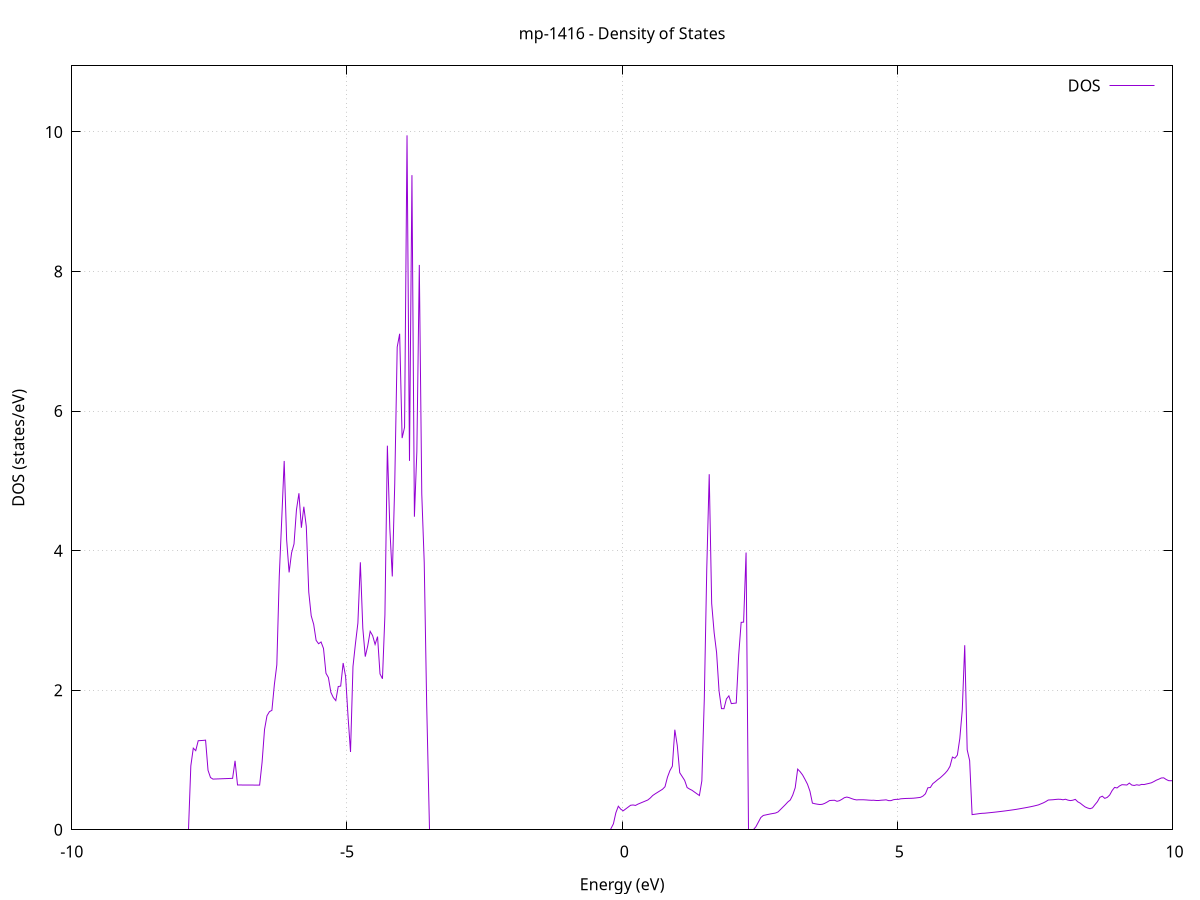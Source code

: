 set title 'mp-1416 - Density of States'
set xlabel 'Energy (eV)'
set ylabel 'DOS (states/eV)'
set grid
set xrange [-10:10]
set yrange [0:10.947]
set xzeroaxis lt -1
set terminal png size 800,600
set output 'mp-1416_dos_gnuplot.png'
plot '-' using 1:2 with lines title 'DOS'
-37.210700 0.000000
-37.166100 0.000000
-37.121400 0.000000
-37.076800 0.000000
-37.032100 0.000000
-36.987500 0.000000
-36.942900 0.000000
-36.898200 0.000000
-36.853600 0.000000
-36.808900 0.000000
-36.764300 0.000000
-36.719700 0.000000
-36.675000 0.000000
-36.630400 0.000000
-36.585700 0.000000
-36.541100 0.000000
-36.496500 0.000000
-36.451800 0.000000
-36.407200 0.000000
-36.362500 0.000000
-36.317900 0.000000
-36.273300 0.000000
-36.228600 0.000000
-36.184000 0.000000
-36.139300 0.000000
-36.094700 0.000000
-36.050100 0.000000
-36.005400 0.000000
-35.960800 0.000000
-35.916100 0.000000
-35.871500 0.000000
-35.826800 0.000000
-35.782200 0.000000
-35.737600 0.000000
-35.692900 0.000000
-35.648300 0.000000
-35.603600 0.000000
-35.559000 0.000000
-35.514400 0.000000
-35.469700 0.000000
-35.425100 0.000000
-35.380400 0.000000
-35.335800 0.000000
-35.291200 0.000000
-35.246500 0.000000
-35.201900 0.000000
-35.157200 0.000000
-35.112600 0.000000
-35.068000 0.000000
-35.023300 0.000000
-34.978700 0.000000
-34.934000 0.000000
-34.889400 0.000000
-34.844700 0.000000
-34.800100 0.000000
-34.755500 0.000000
-34.710800 0.000000
-34.666200 0.000000
-34.621500 0.000000
-34.576900 0.000000
-34.532300 0.000000
-34.487600 0.000000
-34.443000 0.000000
-34.398300 0.000000
-34.353700 0.000000
-34.309100 0.000000
-34.264400 0.000000
-34.219800 0.000000
-34.175100 0.000000
-34.130500 0.000000
-34.085900 0.000000
-34.041200 0.000000
-33.996600 0.000000
-33.951900 0.000000
-33.907300 0.000000
-33.862700 0.000000
-33.818000 0.000000
-33.773400 0.000000
-33.728700 0.000000
-33.684100 0.000000
-33.639400 0.000000
-33.594800 0.000000
-33.550200 0.000000
-33.505500 0.000000
-33.460900 0.000000
-33.416200 0.000000
-33.371600 0.000000
-33.327000 0.000000
-33.282300 0.000000
-33.237700 0.000000
-33.193000 0.000000
-33.148400 77.625800
-33.103800 0.000000
-33.059100 0.000000
-33.014500 0.000000
-32.969800 0.000000
-32.925200 0.000000
-32.880600 0.000000
-32.835900 0.000000
-32.791300 8.303900
-32.746600 7.475400
-32.702000 9.599900
-32.657400 25.487100
-32.612700 0.000000
-32.568100 0.000000
-32.523400 0.000000
-32.478800 0.000000
-32.434100 0.000000
-32.389500 0.000000
-32.344900 0.000000
-32.300200 0.000000
-32.255600 0.000000
-32.210900 0.000000
-32.166300 0.000000
-32.121700 0.000000
-32.077000 0.000000
-32.032400 0.000000
-31.987700 0.000000
-31.943100 0.000000
-31.898500 0.000000
-31.853800 0.000000
-31.809200 0.000000
-31.764500 0.000000
-31.719900 0.000000
-31.675300 0.000000
-31.630600 0.000000
-31.586000 0.000000
-31.541300 0.000000
-31.496700 0.000000
-31.452000 0.000000
-31.407400 0.000000
-31.362800 0.000000
-31.318100 0.000000
-31.273500 0.000000
-31.228800 0.000000
-31.184200 0.000000
-31.139600 0.000000
-31.094900 0.000000
-31.050300 0.000000
-31.005600 0.000000
-30.961000 0.000000
-30.916400 0.000000
-30.871700 0.000000
-30.827100 0.000000
-30.782400 0.000000
-30.737800 0.000000
-30.693200 0.000000
-30.648500 0.000000
-30.603900 0.000000
-30.559200 0.000000
-30.514600 0.000000
-30.470000 0.000000
-30.425300 0.000000
-30.380700 0.000000
-30.336000 0.000000
-30.291400 0.000000
-30.246700 0.000000
-30.202100 0.000000
-30.157500 0.000000
-30.112800 0.000000
-30.068200 0.000000
-30.023500 0.000000
-29.978900 0.000000
-29.934300 0.000000
-29.889600 0.000000
-29.845000 0.000000
-29.800300 0.000000
-29.755700 0.000000
-29.711100 0.000000
-29.666400 0.000000
-29.621800 0.000000
-29.577100 0.000000
-29.532500 0.000000
-29.487900 0.000000
-29.443200 0.000000
-29.398600 0.000000
-29.353900 0.000000
-29.309300 0.000000
-29.264600 0.000000
-29.220000 0.000000
-29.175400 0.000000
-29.130700 0.000000
-29.086100 0.000000
-29.041400 0.000000
-28.996800 0.000000
-28.952200 0.000000
-28.907500 0.000000
-28.862900 0.000000
-28.818200 0.000000
-28.773600 0.000000
-28.729000 0.000000
-28.684300 0.000000
-28.639700 0.000000
-28.595000 0.000000
-28.550400 0.000000
-28.505800 0.000000
-28.461100 0.000000
-28.416500 0.000000
-28.371800 0.000000
-28.327200 0.000000
-28.282600 0.000000
-28.237900 0.000000
-28.193300 0.000000
-28.148600 0.000000
-28.104000 0.000000
-28.059300 0.000000
-28.014700 0.000000
-27.970100 0.000000
-27.925400 0.000000
-27.880800 0.000000
-27.836100 0.000000
-27.791500 0.000000
-27.746900 0.000000
-27.702200 0.000000
-27.657600 0.000000
-27.612900 0.000000
-27.568300 0.000000
-27.523700 0.000000
-27.479000 0.000000
-27.434400 0.000000
-27.389700 0.000000
-27.345100 0.000000
-27.300500 0.000000
-27.255800 0.000000
-27.211200 0.000000
-27.166500 0.000000
-27.121900 0.000000
-27.077200 0.000000
-27.032600 0.000000
-26.988000 0.000000
-26.943300 0.000000
-26.898700 0.000000
-26.854000 0.000000
-26.809400 0.000000
-26.764800 0.000000
-26.720100 0.000000
-26.675500 0.000000
-26.630800 0.000000
-26.586200 0.000000
-26.541600 0.000000
-26.496900 0.000000
-26.452300 0.000000
-26.407600 0.000000
-26.363000 0.000000
-26.318400 0.000000
-26.273700 0.000000
-26.229100 0.000000
-26.184400 0.000000
-26.139800 0.000000
-26.095200 0.000000
-26.050500 0.000000
-26.005900 0.000000
-25.961200 0.000000
-25.916600 0.000000
-25.871900 0.000000
-25.827300 0.000000
-25.782700 0.000000
-25.738000 0.000000
-25.693400 0.000000
-25.648700 0.000000
-25.604100 0.000000
-25.559500 0.000000
-25.514800 0.000000
-25.470200 0.000000
-25.425500 0.000000
-25.380900 0.000000
-25.336300 0.000000
-25.291600 0.000000
-25.247000 0.000000
-25.202300 0.000000
-25.157700 0.000000
-25.113100 0.000000
-25.068400 0.000000
-25.023800 0.000000
-24.979100 0.000000
-24.934500 0.000000
-24.889800 0.000000
-24.845200 0.000000
-24.800600 0.000000
-24.755900 0.000000
-24.711300 0.000000
-24.666600 0.000000
-24.622000 0.000000
-24.577400 0.000000
-24.532700 0.000000
-24.488100 0.000000
-24.443400 0.000000
-24.398800 0.000000
-24.354200 0.000000
-24.309500 0.000000
-24.264900 0.000000
-24.220200 0.000000
-24.175600 0.000000
-24.131000 0.000000
-24.086300 0.027900
-24.041700 1.693200
-23.997000 6.009000
-23.952400 2.219000
-23.907800 2.803600
-23.863100 2.926800
-23.818500 2.504200
-23.773800 2.146700
-23.729200 2.183000
-23.684500 2.528600
-23.639900 2.272600
-23.595300 2.310200
-23.550600 2.347800
-23.506000 3.737000
-23.461300 3.833300
-23.416700 0.000000
-23.372100 0.000000
-23.327400 0.000000
-23.282800 0.000000
-23.238100 2.074500
-23.193500 6.835100
-23.148900 6.551500
-23.104200 1.810900
-23.059600 0.000000
-23.014900 0.000000
-22.970300 0.000000
-22.925700 0.000000
-22.881000 0.000000
-22.836400 0.000000
-22.791700 0.000000
-22.747100 0.000000
-22.702400 0.000000
-22.657800 0.000000
-22.613200 0.000000
-22.568500 0.000000
-22.523900 0.000000
-22.479200 0.000000
-22.434600 0.000000
-22.390000 1.200100
-22.345300 4.001700
-22.300700 18.728900
-22.256000 3.516900
-22.211400 0.243200
-22.166800 0.000000
-22.122100 0.000000
-22.077500 0.000000
-22.032800 0.000000
-21.988200 0.000000
-21.943600 0.000000
-21.898900 0.000000
-21.854300 0.000000
-21.809600 0.000000
-21.765000 0.000000
-21.720400 0.000000
-21.675700 0.000000
-21.631100 0.000000
-21.586400 0.000000
-21.541800 0.000000
-21.497100 0.000000
-21.452500 0.000000
-21.407900 0.000000
-21.363200 0.000000
-21.318600 0.000000
-21.273900 0.000000
-21.229300 0.000000
-21.184700 0.000000
-21.140000 0.000000
-21.095400 0.000000
-21.050700 0.000000
-21.006100 0.000000
-20.961500 0.000000
-20.916800 0.000000
-20.872200 0.000000
-20.827500 0.000000
-20.782900 0.000000
-20.738300 0.000000
-20.693600 0.000000
-20.649000 0.000000
-20.604300 0.000000
-20.559700 0.000000
-20.515000 0.000000
-20.470400 0.000000
-20.425800 0.000000
-20.381100 0.000000
-20.336500 0.000000
-20.291800 0.000000
-20.247200 0.000000
-20.202600 0.000000
-20.157900 0.000000
-20.113300 0.000000
-20.068600 0.000000
-20.024000 0.000000
-19.979400 0.000000
-19.934700 0.000000
-19.890100 0.000000
-19.845400 0.000000
-19.800800 0.000000
-19.756200 0.000000
-19.711500 0.000000
-19.666900 0.000000
-19.622200 0.000000
-19.577600 0.000000
-19.533000 0.000000
-19.488300 0.000000
-19.443700 0.000000
-19.399000 0.000000
-19.354400 0.000000
-19.309700 0.000000
-19.265100 0.000000
-19.220500 0.000000
-19.175800 0.000000
-19.131200 0.000000
-19.086500 0.000000
-19.041900 0.000000
-18.997300 0.000000
-18.952600 0.000000
-18.908000 0.000000
-18.863300 0.000000
-18.818700 0.000000
-18.774100 0.000000
-18.729400 0.000000
-18.684800 0.000000
-18.640100 0.000000
-18.595500 0.000000
-18.550900 0.000000
-18.506200 0.000000
-18.461600 0.000000
-18.416900 0.000000
-18.372300 0.000000
-18.327600 0.000000
-18.283000 0.000000
-18.238400 0.000000
-18.193700 0.000000
-18.149100 0.000000
-18.104400 0.000000
-18.059800 0.000000
-18.015200 0.000000
-17.970500 0.000000
-17.925900 0.000000
-17.881200 0.000000
-17.836600 0.000000
-17.792000 0.000000
-17.747300 0.000000
-17.702700 0.000000
-17.658000 0.000000
-17.613400 0.000000
-17.568800 0.000000
-17.524100 0.000000
-17.479500 0.000000
-17.434800 0.000000
-17.390200 0.000000
-17.345600 0.000000
-17.300900 0.000000
-17.256300 0.000000
-17.211600 0.000000
-17.167000 0.000000
-17.122300 0.000000
-17.077700 0.000000
-17.033100 0.000000
-16.988400 0.000000
-16.943800 0.000000
-16.899100 0.000000
-16.854500 0.000000
-16.809900 0.000000
-16.765200 0.000000
-16.720600 0.000000
-16.675900 0.000000
-16.631300 0.000000
-16.586700 0.000000
-16.542000 0.000000
-16.497400 0.000000
-16.452700 0.000000
-16.408100 0.000000
-16.363500 0.000000
-16.318800 0.000000
-16.274200 0.000000
-16.229500 0.000000
-16.184900 0.000000
-16.140200 0.000000
-16.095600 0.000000
-16.051000 0.000000
-16.006300 0.000000
-15.961700 0.000000
-15.917000 0.000000
-15.872400 0.000000
-15.827800 0.000000
-15.783100 0.000000
-15.738500 0.000000
-15.693800 0.000000
-15.649200 0.000000
-15.604600 0.000000
-15.559900 0.000000
-15.515300 0.000000
-15.470600 0.000000
-15.426000 0.000000
-15.381400 0.000000
-15.336700 0.000000
-15.292100 0.000000
-15.247400 0.000000
-15.202800 0.000000
-15.158200 0.000000
-15.113500 0.000000
-15.068900 0.000000
-15.024200 0.000000
-14.979600 0.000000
-14.934900 0.000000
-14.890300 0.000000
-14.845700 0.000000
-14.801000 0.000000
-14.756400 0.000000
-14.711700 0.000000
-14.667100 0.000000
-14.622500 0.000000
-14.577800 0.000000
-14.533200 0.000000
-14.488500 0.000000
-14.443900 0.000000
-14.399300 0.000000
-14.354600 0.000000
-14.310000 0.000000
-14.265300 0.000000
-14.220700 0.000000
-14.176100 0.000000
-14.131400 0.000000
-14.086800 0.000000
-14.042100 0.000000
-13.997500 0.000000
-13.952800 0.000000
-13.908200 0.000000
-13.863600 0.000000
-13.818900 0.000000
-13.774300 0.000000
-13.729600 0.000000
-13.685000 0.000000
-13.640400 0.000000
-13.595700 0.000000
-13.551100 0.000000
-13.506400 0.000000
-13.461800 0.000000
-13.417200 0.000000
-13.372500 0.000000
-13.327900 0.000000
-13.283200 0.000000
-13.238600 0.000000
-13.194000 0.000000
-13.149300 0.000000
-13.104700 0.000000
-13.060000 0.000000
-13.015400 0.000000
-12.970800 0.000000
-12.926100 0.000000
-12.881500 0.000000
-12.836800 0.000000
-12.792200 0.000000
-12.747500 0.000000
-12.702900 0.000000
-12.658300 0.000000
-12.613600 0.000000
-12.569000 0.000000
-12.524300 0.000000
-12.479700 0.000000
-12.435100 0.000000
-12.390400 0.000000
-12.345800 0.000000
-12.301100 0.000000
-12.256500 0.000000
-12.211900 0.000000
-12.167200 0.000000
-12.122600 0.000000
-12.077900 0.000000
-12.033300 0.000000
-11.988700 0.000000
-11.944000 0.000000
-11.899400 0.000000
-11.854700 0.000000
-11.810100 0.000000
-11.765400 0.000000
-11.720800 0.000000
-11.676200 0.000000
-11.631500 0.000000
-11.586900 0.000000
-11.542200 0.000000
-11.497600 0.000000
-11.453000 0.000000
-11.408300 0.000000
-11.363700 0.000000
-11.319000 0.000000
-11.274400 0.000000
-11.229800 0.000000
-11.185100 0.000000
-11.140500 0.000000
-11.095800 0.000000
-11.051200 0.000000
-11.006600 0.000000
-10.961900 0.000000
-10.917300 0.000000
-10.872600 0.000000
-10.828000 0.000000
-10.783400 0.000000
-10.738700 0.000000
-10.694100 0.000000
-10.649400 0.000000
-10.604800 0.000000
-10.560100 0.000000
-10.515500 0.000000
-10.470900 0.000000
-10.426200 0.000000
-10.381600 0.000000
-10.336900 0.000000
-10.292300 0.000000
-10.247700 0.000000
-10.203000 0.000000
-10.158400 0.000000
-10.113700 0.000000
-10.069100 0.000000
-10.024500 0.000000
-9.979800 0.000000
-9.935200 0.000000
-9.890500 0.000000
-9.845900 0.000000
-9.801300 0.000000
-9.756600 0.000000
-9.712000 0.000000
-9.667300 0.000000
-9.622700 0.000000
-9.578000 0.000000
-9.533400 0.000000
-9.488800 0.000000
-9.444100 0.000000
-9.399500 0.000000
-9.354800 0.000000
-9.310200 0.000000
-9.265600 0.000000
-9.220900 0.000000
-9.176300 0.000000
-9.131600 0.000000
-9.087000 0.000000
-9.042400 0.000000
-8.997700 0.000000
-8.953100 0.000000
-8.908400 0.000000
-8.863800 0.000000
-8.819200 0.000000
-8.774500 0.000000
-8.729900 0.000000
-8.685200 0.000000
-8.640600 0.000000
-8.596000 0.000000
-8.551300 0.000000
-8.506700 0.000000
-8.462000 0.000000
-8.417400 0.000000
-8.372700 0.000000
-8.328100 0.000000
-8.283500 0.000000
-8.238800 0.000000
-8.194200 0.000000
-8.149500 0.000000
-8.104900 0.000000
-8.060300 0.000000
-8.015600 0.000000
-7.971000 0.000000
-7.926300 0.000000
-7.881700 0.000000
-7.837100 0.915400
-7.792400 1.169800
-7.747800 1.133900
-7.703100 1.276000
-7.658500 1.278400
-7.613900 1.280700
-7.569200 1.284500
-7.524600 0.852400
-7.479900 0.748700
-7.435300 0.726300
-7.390600 0.727600
-7.346000 0.729000
-7.301400 0.730300
-7.256700 0.731700
-7.212100 0.733000
-7.167400 0.734300
-7.122800 0.735700
-7.078200 0.737000
-7.033500 0.988900
-6.988900 0.642000
-6.944200 0.641800
-6.899600 0.641600
-6.855000 0.641400
-6.810300 0.641200
-6.765700 0.641000
-6.721000 0.640800
-6.676400 0.640600
-6.631800 0.640400
-6.587100 0.640200
-6.542500 0.966100
-6.497800 1.437700
-6.453200 1.634400
-6.408600 1.692600
-6.363900 1.711700
-6.319300 2.080100
-6.274600 2.363300
-6.230000 3.636500
-6.185300 4.450700
-6.140700 5.285500
-6.096100 4.154800
-6.051400 3.688200
-6.006800 3.967100
-5.962100 4.095900
-5.917500 4.586900
-5.872900 4.822500
-5.828200 4.328100
-5.783600 4.629100
-5.738900 4.346000
-5.694300 3.406800
-5.649700 3.066400
-5.605000 2.944000
-5.560400 2.714300
-5.515700 2.666000
-5.471100 2.691300
-5.426500 2.598500
-5.381800 2.243300
-5.337200 2.180800
-5.292500 1.968900
-5.247900 1.894500
-5.203200 1.851200
-5.158600 2.052600
-5.114000 2.059300
-5.069300 2.389700
-5.024700 2.195700
-4.980000 1.617900
-4.935400 1.114700
-4.890800 2.338700
-4.846100 2.665900
-4.801500 2.962900
-4.756800 3.833000
-4.712200 2.889100
-4.667600 2.481300
-4.622900 2.635000
-4.578300 2.843700
-4.533600 2.781900
-4.489000 2.656100
-4.444400 2.768000
-4.399700 2.233400
-4.355100 2.164400
-4.310400 3.081500
-4.265800 5.504300
-4.221200 4.320000
-4.176500 3.630000
-4.131900 4.956100
-4.087200 6.917500
-4.042600 7.108200
-3.997900 5.613100
-3.953300 5.768500
-3.908700 9.951400
-3.864000 5.286800
-3.819400 9.380800
-3.774700 4.486000
-3.730100 5.422800
-3.685500 8.094800
-3.640800 4.812800
-3.596200 3.829200
-3.551500 1.792200
-3.506900 0.000000
-3.462300 0.000000
-3.417600 0.000000
-3.373000 0.000000
-3.328300 0.000000
-3.283700 0.000000
-3.239100 0.000000
-3.194400 0.000000
-3.149800 0.000000
-3.105100 0.000000
-3.060500 0.000000
-3.015800 0.000000
-2.971200 0.000000
-2.926600 0.000000
-2.881900 0.000000
-2.837300 0.000000
-2.792600 0.000000
-2.748000 0.000000
-2.703400 0.000000
-2.658700 0.000000
-2.614100 0.000000
-2.569400 0.000000
-2.524800 0.000000
-2.480200 0.000000
-2.435500 0.000000
-2.390900 0.000000
-2.346200 0.000000
-2.301600 0.000000
-2.257000 0.000000
-2.212300 0.000000
-2.167700 0.000000
-2.123000 0.000000
-2.078400 0.000000
-2.033800 0.000000
-1.989100 0.000000
-1.944500 0.000000
-1.899800 0.000000
-1.855200 0.000000
-1.810500 0.000000
-1.765900 0.000000
-1.721300 0.000000
-1.676600 0.000000
-1.632000 0.000000
-1.587300 0.000000
-1.542700 0.000000
-1.498100 0.000000
-1.453400 0.000000
-1.408800 0.000000
-1.364100 0.000000
-1.319500 0.000000
-1.274900 0.000000
-1.230200 0.000000
-1.185600 0.000000
-1.140900 0.000000
-1.096300 0.000000
-1.051700 0.000000
-1.007000 0.000000
-0.962400 0.000000
-0.917700 0.000000
-0.873100 0.000000
-0.828400 0.000000
-0.783800 0.000000
-0.739200 0.000000
-0.694500 0.000000
-0.649900 0.000000
-0.605200 0.000000
-0.560600 0.000000
-0.516000 0.000000
-0.471300 0.000000
-0.426700 0.000000
-0.382000 0.000000
-0.337400 0.000000
-0.292800 0.000000
-0.248100 0.000000
-0.203500 0.000000
-0.158800 0.085500
-0.114200 0.243400
-0.069600 0.337400
-0.024900 0.294800
0.019700 0.272100
0.064400 0.298500
0.109000 0.324900
0.153600 0.351300
0.198300 0.355500
0.242900 0.349000
0.287600 0.367800
0.332200 0.382500
0.376900 0.397200
0.421500 0.411900
0.466100 0.426700
0.510800 0.455000
0.555400 0.491100
0.600100 0.514900
0.644700 0.537000
0.689300 0.559000
0.734000 0.581100
0.778600 0.616800
0.823300 0.753600
0.867900 0.847500
0.912500 0.911100
0.957200 1.433700
1.001800 1.208400
1.046500 0.817500
1.091100 0.762800
1.135700 0.708100
1.180400 0.605500
1.225000 0.583700
1.269700 0.565900
1.314300 0.540700
1.359000 0.515500
1.403600 0.490900
1.448200 0.700700
1.492900 1.876700
1.537500 3.738500
1.582200 5.095800
1.626800 3.242400
1.671400 2.826600
1.716100 2.538400
1.760700 1.989200
1.805400 1.735900
1.850000 1.735200
1.894600 1.875000
1.939300 1.919100
1.983900 1.808000
2.028600 1.812200
2.073200 1.816400
2.117800 2.504100
2.162500 2.972400
2.207100 2.975700
2.251800 3.973200
2.296400 0.000000
2.341000 0.000000
2.385700 0.000000
2.430300 0.043100
2.475000 0.109300
2.519600 0.175500
2.564300 0.205200
2.608900 0.212700
2.653500 0.220100
2.698200 0.227500
2.742800 0.233800
2.787500 0.240000
2.832100 0.255500
2.876700 0.289900
2.921400 0.325100
2.966000 0.360200
3.010700 0.398500
3.055300 0.426800
3.099900 0.497700
3.144600 0.602700
3.189200 0.869300
3.233900 0.832400
3.278500 0.785800
3.323100 0.721800
3.367800 0.653000
3.412400 0.552600
3.457100 0.382200
3.501700 0.373100
3.546300 0.366700
3.591000 0.361900
3.635600 0.365000
3.680300 0.378200
3.724900 0.397400
3.769600 0.418900
3.814200 0.421600
3.858800 0.423000
3.903500 0.408100
3.948100 0.416800
3.992800 0.436400
4.037400 0.459700
4.082000 0.468800
4.126700 0.460000
4.171300 0.446100
4.216000 0.434700
4.260600 0.427900
4.305200 0.430400
4.349900 0.430300
4.394500 0.429500
4.439200 0.427300
4.483800 0.424300
4.528400 0.422600
4.573100 0.423200
4.617700 0.419700
4.662400 0.419600
4.707000 0.423500
4.751700 0.426000
4.796300 0.429000
4.840900 0.417800
4.885600 0.418000
4.930200 0.430800
4.974900 0.435900
5.019500 0.436100
5.064100 0.444100
5.108800 0.446500
5.153400 0.448600
5.198100 0.449800
5.242700 0.450700
5.287300 0.452200
5.332000 0.455700
5.376600 0.460000
5.421300 0.464900
5.465900 0.482800
5.510500 0.515300
5.555200 0.601900
5.599800 0.605600
5.644500 0.660700
5.689100 0.688200
5.733700 0.718100
5.778400 0.744000
5.823000 0.775900
5.867700 0.809600
5.912300 0.850000
5.957000 0.909900
6.001600 1.042000
6.046200 1.025600
6.090900 1.070200
6.135500 1.308400
6.180200 1.715600
6.224800 2.644900
6.269400 1.146600
6.314100 0.990900
6.358700 0.217300
6.403400 0.222000
6.448000 0.226800
6.492600 0.232000
6.537300 0.235600
6.581900 0.237200
6.626600 0.240600
6.671200 0.244200
6.715800 0.247900
6.760500 0.251600
6.805100 0.255500
6.849800 0.259800
6.894400 0.263900
6.939100 0.268300
6.983700 0.272900
7.028300 0.277700
7.073000 0.282600
7.117600 0.287600
7.162300 0.292900
7.206900 0.299000
7.251500 0.305200
7.296200 0.311500
7.340800 0.317700
7.385500 0.324500
7.430100 0.331500
7.474700 0.339300
7.519400 0.347700
7.564000 0.356600
7.608700 0.371300
7.653300 0.385800
7.697900 0.404100
7.742600 0.426200
7.787200 0.428600
7.831900 0.430700
7.876500 0.434800
7.921100 0.437500
7.965800 0.436700
8.010400 0.430000
8.055100 0.437600
8.099700 0.425000
8.144400 0.418200
8.189000 0.423600
8.233600 0.435800
8.278300 0.401200
8.322900 0.381900
8.367600 0.353700
8.412200 0.327700
8.456800 0.312400
8.501500 0.301800
8.546100 0.314100
8.590800 0.359700
8.635400 0.402200
8.680000 0.464900
8.724700 0.481300
8.769300 0.450100
8.814000 0.463900
8.858600 0.498000
8.903200 0.562000
8.947900 0.607200
8.992500 0.599300
9.037200 0.627900
9.081800 0.646100
9.126500 0.644300
9.171100 0.641500
9.215700 0.669300
9.260400 0.641000
9.305000 0.635100
9.349700 0.644800
9.394300 0.638300
9.438900 0.650300
9.483600 0.648100
9.528200 0.656500
9.572900 0.664600
9.617500 0.673500
9.662100 0.691200
9.706800 0.711100
9.751400 0.725300
9.796100 0.742300
9.840700 0.744300
9.885300 0.720500
9.930000 0.703800
9.974600 0.702400
10.019300 0.706600
10.063900 0.705200
10.108500 0.717200
10.153200 0.730700
10.197800 0.766500
10.242500 0.792500
10.287100 0.797400
10.331800 0.795200
10.376400 0.790200
10.421000 0.798700
10.465700 0.814500
10.510300 0.854000
10.555000 0.884000
10.599600 0.907100
10.644200 0.928600
10.688900 0.969500
10.733500 1.023800
10.778200 1.004200
10.822800 1.067900
10.867400 1.101200
10.912100 1.028700
10.956700 0.988100
11.001400 0.960700
11.046000 0.936900
11.090600 0.923800
11.135300 0.898300
11.179900 0.870300
11.224600 0.859400
11.269200 0.797700
11.313900 0.768300
11.358500 0.749200
11.403100 0.698000
11.447800 0.652000
11.492400 0.663500
11.537100 0.661300
11.581700 0.655100
11.626300 0.629300
11.671000 0.594500
11.715600 0.569500
11.760300 0.554600
11.804900 0.541300
11.849500 0.532300
11.894200 0.581000
11.938800 0.676100
11.983500 0.698600
12.028100 0.923700
12.072700 0.994400
12.117400 0.876100
12.162000 0.861300
12.206700 0.875200
12.251300 0.874300
12.295900 0.866800
12.340600 0.913200
12.385200 0.946700
12.429900 0.960500
12.474500 0.964200
12.519200 0.995900
12.563800 1.141600
12.608400 1.349200
12.653100 1.528000
12.697700 1.585300
12.742400 1.486400
12.787000 1.401100
12.831600 1.364400
12.876300 1.629900
12.920900 1.505000
12.965600 1.390300
13.010200 1.392000
13.054800 1.358800
13.099500 1.342900
13.144100 1.344600
13.188800 1.347500
13.233400 1.505800
13.278000 1.666400
13.322700 1.722000
13.367300 1.722300
13.412000 1.785200
13.456600 1.799600
13.501300 1.713200
13.545900 1.658000
13.590500 1.610300
13.635200 1.518100
13.679800 1.393600
13.724500 1.222400
13.769100 1.168600
13.813700 1.101300
13.858400 1.086200
13.903000 1.069500
13.947700 1.041500
13.992300 1.011800
14.036900 0.992200
14.081600 0.996000
14.126200 1.006900
14.170900 1.016900
14.215500 1.031200
14.260100 1.063000
14.304800 1.119400
14.349400 1.145500
14.394100 1.195500
14.438700 1.162000
14.483300 1.083300
14.528000 1.037800
14.572600 1.005900
14.617300 0.994300
14.661900 0.941600
14.706600 0.885200
14.751200 0.824000
14.795800 0.760800
14.840500 0.728800
14.885100 0.701400
14.929800 0.912800
14.974400 0.889900
15.019000 0.930200
15.063700 1.005100
15.108300 1.142100
15.153000 1.116300
15.197600 0.939000
15.242200 0.973900
15.286900 1.034200
15.331500 1.091200
15.376200 1.105800
15.420800 1.149600
15.465400 1.167100
15.510100 1.160300
15.554700 1.153400
15.599400 1.154000
15.644000 1.108000
15.688700 1.016800
15.733300 0.991500
15.777900 0.965900
15.822600 0.976500
15.867200 1.008900
15.911900 1.049300
15.956500 1.067700
16.001100 1.023700
16.045800 0.963300
16.090400 0.963300
16.135100 1.013800
16.179700 0.940000
16.224300 0.854200
16.269000 0.798400
16.313600 0.732400
16.358300 0.687300
16.402900 0.652300
16.447500 0.717600
16.492200 0.797400
16.536800 0.879000
16.581500 0.926900
16.626100 0.993600
16.670700 1.061900
16.715400 1.240800
16.760000 1.334600
16.804700 1.576100
16.849300 1.676000
16.894000 1.831700
16.938600 1.724800
16.983200 1.454600
17.027900 1.347000
17.072500 1.295500
17.117200 1.227700
17.161800 1.190900
17.206400 1.205700
17.251100 1.172000
17.295700 1.174500
17.340400 1.190100
17.385000 1.235000
17.429600 1.091200
17.474300 0.912000
17.518900 0.772100
17.563600 0.690000
17.608200 0.610100
17.652800 0.561600
17.697500 0.532300
17.742100 0.506800
17.786800 0.511100
17.831400 0.479400
17.876100 0.456800
17.920700 0.435000
17.965300 0.410000
18.010000 0.384000
18.054600 0.399400
18.099300 0.349800
18.143900 0.369900
18.188500 0.368200
18.233200 0.302600
18.277800 0.286700
18.322500 0.273000
18.367100 0.261300
18.411700 0.252600
18.456400 0.249500
18.501000 0.249700
18.545700 0.284900
18.590300 0.336200
18.634900 0.379200
18.679600 0.418900
18.724200 0.463100
18.768900 0.501100
18.813500 0.537300
18.858100 0.654600
18.902800 0.749300
18.947400 0.860100
18.992100 0.978300
19.036700 1.086600
19.081400 1.214500
19.126000 1.367400
19.170600 1.340100
19.215300 1.373300
19.259900 1.375800
19.304600 1.361600
19.349200 1.320100
19.393800 1.406500
19.438500 1.296500
19.483100 1.141500
19.527800 1.157600
19.572400 1.187000
19.617000 1.317600
19.661700 1.451000
19.706300 1.627200
19.751000 1.861800
19.795600 2.024200
19.840200 2.230800
19.884900 2.203300
19.929500 2.450700
19.974200 2.303000
20.018800 1.512000
20.063500 1.175100
20.108100 1.012500
20.152700 0.885000
20.197400 0.810100
20.242000 0.871400
20.286700 0.722300
20.331300 0.711400
20.375900 0.728600
20.420600 0.881700
20.465200 1.036400
20.509900 1.175400
20.554500 1.303700
20.599100 1.428900
20.643800 1.501200
20.688400 1.506000
20.733100 1.443100
20.777700 1.487300
20.822300 1.522600
20.867000 1.498400
20.911600 1.482700
20.956300 1.450900
21.000900 1.536100
21.045500 1.572200
21.090200 1.594500
21.134800 1.702600
21.179500 1.578500
21.224100 1.581600
21.268800 1.649200
21.313400 1.794500
21.358000 1.883700
21.402700 2.036900
21.447300 2.091500
21.492000 2.120200
21.536600 2.081200
21.581200 1.812800
21.625900 1.621400
21.670500 2.143400
21.715200 2.687100
21.759800 2.516200
21.804400 1.999200
21.849100 1.561900
21.893700 1.372900
21.938400 1.328100
21.983000 1.343100
22.027600 1.421000
22.072300 1.518100
22.116900 1.527400
22.161600 1.566300
22.206200 1.616700
22.250900 1.636500
22.295500 1.611500
22.340100 1.447600
22.384800 1.266600
22.429400 1.175500
22.474100 1.061200
22.518700 0.897900
22.563300 0.771400
22.608000 0.682800
22.652600 0.639800
22.697300 0.648900
22.741900 0.685900
22.786500 0.748400
22.831200 0.795000
22.875800 0.871900
22.920500 0.956700
22.965100 1.044000
23.009700 1.118600
23.054400 1.163300
23.099000 1.195200
23.143700 1.262000
23.188300 1.306900
23.232900 1.248600
23.277600 1.202200
23.322200 1.104700
23.366900 1.130100
23.411500 1.135200
23.456200 1.139800
23.500800 1.155200
23.545400 1.205100
23.590100 1.238600
23.634700 1.281600
23.679400 1.355100
23.724000 1.250300
23.768600 1.094400
23.813300 0.997700
23.857900 0.956500
23.902600 0.951300
23.947200 0.965200
23.991800 1.009300
24.036500 1.042200
24.081100 1.087900
24.125800 1.116200
24.170400 1.127500
24.215000 1.150700
24.259700 1.159200
24.304300 1.171300
24.349000 1.264800
24.393600 1.299300
24.438300 1.302500
24.482900 1.282200
24.527500 1.300900
24.572200 1.250900
24.616800 1.203800
24.661500 1.151800
24.706100 1.151800
24.750700 1.132400
24.795400 1.130300
24.840000 1.096400
24.884700 1.062400
24.929300 1.117600
24.973900 1.060200
25.018600 1.009900
25.063200 1.003700
25.107900 1.024600
25.152500 1.073600
25.197100 1.208100
25.241800 1.285100
25.286400 1.303600
25.331100 1.295900
25.375700 1.181900
25.420300 1.141200
25.465000 1.079900
25.509600 1.119600
25.554300 1.156300
25.598900 1.171300
25.643600 1.172200
25.688200 1.188300
25.732800 1.182700
25.777500 1.102100
25.822100 1.107100
25.866800 0.987100
25.911400 0.924800
25.956000 0.875200
26.000700 0.884700
26.045300 0.927900
26.090000 0.985600
26.134600 1.037700
26.179200 1.082000
26.223900 1.173400
26.268500 1.285000
26.313200 1.325400
26.357800 1.389900
26.402400 1.394800
26.447100 1.377100
26.491700 1.376000
26.536400 1.348300
26.581000 1.278400
26.625700 1.202500
26.670300 1.146800
26.714900 1.116400
26.759600 1.098700
26.804200 1.115600
26.848900 1.148600
26.893500 1.116900
26.938100 1.008400
26.982800 0.896800
27.027400 0.832400
27.072100 0.832400
27.116700 0.866600
27.161300 0.877000
27.206000 0.893700
27.250600 0.984900
27.295300 0.906300
27.339900 0.827900
27.384500 0.832100
27.429200 0.905600
27.473800 0.922300
27.518500 1.066900
27.563100 0.942600
27.607700 0.975800
27.652400 1.070300
27.697000 1.176800
27.741700 1.393900
27.786300 1.639500
27.831000 1.845300
27.875600 1.969200
27.920200 1.885900
27.964900 1.609800
28.009500 1.074600
28.054200 0.994100
28.098800 0.962600
28.143400 0.873300
28.188100 0.875400
28.232700 1.006600
28.277400 1.258400
28.322000 1.578000
28.366600 1.505900
28.411300 1.400800
28.455900 1.378900
28.500600 1.443900
28.545200 1.485300
28.589800 1.575600
28.634500 1.681500
28.679100 1.736200
28.723800 1.685400
28.768400 1.885200
28.813100 1.976400
28.857700 1.854000
28.902300 2.307100
28.947000 2.150900
28.991600 1.860600
29.036300 1.878100
29.080900 1.918500
29.125500 1.873400
29.170200 1.784100
29.214800 1.620700
29.259500 1.519200
29.304100 1.553300
29.348700 1.460700
29.393400 1.453300
29.438000 1.455900
29.482700 1.426800
29.527300 1.430900
29.571900 1.435900
29.616600 1.469900
29.661200 1.477800
29.705900 1.428700
29.750500 1.442300
29.795100 1.609000
29.839800 2.007100
29.884400 1.913600
29.929100 1.910500
29.973700 1.746200
30.018400 1.481100
30.063000 1.354300
30.107600 1.324500
30.152300 1.295500
30.196900 1.260000
30.241600 1.311900
30.286200 1.349000
30.330800 1.646600
30.375500 1.767200
30.420100 1.863600
30.464800 2.209300
30.509400 2.106200
30.554000 2.010400
30.598700 1.985800
30.643300 1.818100
30.688000 1.614500
30.732600 1.462400
30.777200 1.403500
30.821900 1.452800
30.866500 1.567300
30.911200 1.680500
30.955800 1.742900
31.000500 2.116100
31.045100 1.886600
31.089700 2.085300
31.134400 1.893200
31.179000 1.887300
31.223700 1.865900
31.268300 1.901900
31.312900 1.627500
31.357600 1.527100
31.402200 1.430600
31.446900 1.986500
31.491500 1.555000
31.536100 1.668200
31.580800 1.880200
31.625400 2.102100
31.670100 2.073100
31.714700 2.063600
31.759300 2.067300
31.804000 1.939800
31.848600 1.792100
31.893300 1.655300
31.937900 1.626400
31.982500 1.731100
32.027200 1.872100
32.071800 2.010800
32.116500 2.168200
32.161100 2.364400
32.205800 2.239500
32.250400 2.319200
32.295000 2.726800
32.339700 2.492200
32.384300 2.255000
32.429000 2.174300
32.473600 1.949400
32.518200 1.914900
32.562900 1.988100
32.607500 2.280400
32.652200 2.193600
32.696800 2.234100
32.741400 2.241100
32.786100 2.362100
32.830700 2.462700
32.875400 2.611800
32.920000 2.495500
32.964600 2.648100
33.009300 2.889100
33.053900 3.771500
33.098600 4.438600
33.143200 5.874200
33.187900 4.188300
33.232500 3.547800
33.277100 2.690500
33.321800 2.641000
33.366400 2.322100
33.411100 2.319000
33.455700 2.223200
33.500300 2.194500
33.545000 2.174800
33.589600 2.191200
33.634300 2.222000
33.678900 2.242200
33.723500 2.276600
33.768200 2.370600
33.812800 2.544400
33.857500 2.577400
33.902100 2.512400
33.946700 2.493000
33.991400 2.486600
34.036000 2.539600
34.080700 2.747300
34.125300 2.364300
34.169900 2.206300
34.214600 2.017500
34.259200 1.926700
34.303900 1.856300
34.348500 1.878400
34.393200 2.006900
34.437800 2.038100
34.482400 2.086300
34.527100 2.249500
34.571700 2.316500
34.616400 2.383900
34.661000 2.405300
34.705600 2.299100
34.750300 2.454600
34.794900 2.243800
34.839600 2.106500
34.884200 2.176800
34.928800 2.072600
34.973500 1.884800
35.018100 1.730800
35.062800 1.671600
35.107400 1.622000
35.152000 1.605900
35.196700 1.656900
35.241300 1.879800
35.286000 1.953200
35.330600 1.995500
35.375300 2.000700
35.419900 1.985400
35.464500 1.937900
35.509200 1.832700
35.553800 1.738900
35.598500 1.531900
35.643100 1.439300
35.687700 1.397600
35.732400 1.358100
35.777000 1.362100
35.821700 1.439700
35.866300 1.549100
35.910900 1.851100
35.955600 1.976900
36.000200 2.057200
36.044900 1.944500
36.089500 1.963000
36.134100 1.944300
36.178800 1.759300
36.223400 1.491700
36.268100 1.415700
36.312700 1.282500
36.357300 1.216700
36.402000 1.208400
36.446600 1.351500
36.491300 1.821600
36.535900 1.921800
36.580600 1.901400
36.625200 1.981000
36.669800 2.272900
36.714500 2.181800
36.759100 2.339100
36.803800 2.156700
36.848400 2.097100
36.893000 1.889500
36.937700 1.755900
36.982300 1.917200
37.027000 2.087800
37.071600 2.347200
37.116200 2.258700
37.160900 2.154900
37.205500 2.055700
37.250200 2.054200
37.294800 1.886900
37.339400 1.814000
37.384100 1.744400
37.428700 1.769900
37.473400 1.741200
37.518000 1.882700
37.562700 2.101000
37.607300 1.723200
37.651900 1.476500
37.696600 1.346700
37.741200 1.365500
37.785900 1.397900
37.830500 1.493300
37.875100 1.500900
37.919800 1.570000
37.964400 1.589700
38.009100 1.559500
38.053700 1.511900
38.098300 1.516400
38.143000 1.517500
38.187600 1.495100
38.232300 1.468700
38.276900 1.587300
38.321500 1.315700
38.366200 1.171700
38.410800 1.127900
38.455500 1.020100
38.500100 0.910000
38.544700 0.842200
38.589400 0.836700
38.634000 0.845700
38.678700 0.875600
38.723300 1.008600
38.768000 1.153600
38.812600 1.376500
38.857200 1.584600
38.901900 1.617200
38.946500 1.651500
38.991200 1.624900
39.035800 1.622200
39.080400 1.802200
39.125100 1.456000
39.169700 1.363400
39.214400 1.321800
39.259000 1.292400
39.303600 1.320400
39.348300 1.368100
39.392900 1.435200
39.437600 1.589400
39.482200 1.510800
39.526800 1.403100
39.571500 1.307300
39.616100 1.241300
39.660800 1.249500
39.705400 1.279100
39.750000 1.336700
39.794700 1.392000
39.839300 1.477800
39.884000 1.533300
39.928600 1.673800
39.973300 1.618100
40.017900 1.635600
40.062500 1.677000
40.107200 1.600400
40.151800 1.623600
40.196500 1.837600
40.241100 1.762700
40.285700 1.575200
40.330400 1.445300
40.375000 1.375700
40.419700 1.336500
40.464300 1.345900
40.508900 1.318600
40.553600 1.310700
40.598200 1.291800
40.642900 1.291700
40.687500 1.343000
40.732100 1.460300
40.776800 1.570900
40.821400 1.718900
40.866100 1.927300
40.910700 1.932000
40.955400 1.961900
41.000000 1.819000
41.044600 1.471200
41.089300 1.264200
41.133900 1.287100
41.178600 1.283200
41.223200 1.498600
41.267800 1.509800
41.312500 1.459900
41.357100 1.423400
41.401800 1.398400
41.446400 1.512000
41.491000 1.626700
41.535700 1.955500
41.580300 1.660300
41.625000 1.390300
41.669600 1.344800
41.714200 1.406300
41.758900 1.552500
41.803500 1.584400
41.848200 1.593800
41.892800 1.595800
41.937400 1.642900
41.982100 1.821200
42.026700 1.937300
42.071400 1.826800
42.116000 1.688100
42.160700 1.517200
42.205300 1.482400
42.249900 1.517300
42.294600 1.554100
42.339200 1.604600
42.383900 1.670800
42.428500 1.640000
42.473100 1.636600
42.517800 1.716100
42.562400 1.838800
42.607100 1.899000
42.651700 1.910300
42.696300 1.835100
42.741000 1.690700
42.785600 1.591000
42.830300 1.528600
42.874900 1.765600
42.919500 1.810600
42.964200 1.772600
43.008800 1.796900
43.053500 1.876700
43.098100 1.971600
43.142800 2.057300
43.187400 2.026100
43.232000 2.084900
43.276700 2.113300
43.321300 2.109600
43.366000 2.058500
43.410600 2.173700
43.455200 2.476800
43.499900 2.141200
43.544500 1.942300
43.589200 1.701800
43.633800 1.604300
43.678400 1.526600
43.723100 1.472100
43.767700 1.507500
43.812400 1.682000
43.857000 1.844600
43.901600 2.028400
43.946300 2.179600
43.990900 2.184600
44.035600 2.073300
44.080200 1.894100
44.124800 1.685000
44.169500 1.613500
44.214100 1.589400
44.258800 1.633000
44.303400 1.801300
44.348100 1.965000
44.392700 2.063300
44.437300 2.014900
44.482000 2.014900
44.526600 1.902800
44.571300 1.803400
44.615900 1.743200
44.660500 1.678300
44.705200 1.676100
44.749800 1.673700
44.794500 1.665300
44.839100 1.667200
44.883700 1.680100
44.928400 1.741800
44.973000 1.740400
45.017700 1.677500
45.062300 1.631000
45.106900 1.608600
45.151600 1.580400
45.196200 1.546500
45.240900 1.524300
45.285500 1.586400
45.330200 1.639400
45.374800 1.592800
45.419400 1.520800
45.464100 1.511900
45.508700 1.450400
45.553400 1.426500
45.598000 1.477000
45.642600 1.519200
45.687300 1.492800
45.731900 1.527100
45.776600 1.530800
45.821200 1.494100
45.865800 1.418800
45.910500 1.355200
45.955100 1.370700
45.999800 1.366000
46.044400 1.360900
46.089000 1.476100
46.133700 1.601300
46.178300 1.610000
46.223000 1.648300
46.267600 1.677500
46.312200 1.732900
46.356900 1.703900
46.401500 1.605100
46.446200 1.597600
46.490800 1.606000
46.535500 1.597300
46.580100 1.668800
46.624700 1.590400
46.669400 1.523000
46.714000 1.569600
46.758700 1.588000
46.803300 1.599800
46.847900 1.615100
46.892600 1.584100
46.937200 1.467300
46.981900 1.572400
47.026500 1.655300
47.071100 1.734600
47.115800 1.971800
47.160400 1.800500
47.205100 1.606100
47.249700 1.548700
47.294300 1.368500
47.339000 1.175700
47.383600 0.922600
47.428300 0.610700
47.472900 0.470400
47.517600 0.362000
47.562200 0.259400
47.606800 0.157700
47.651500 0.097400
47.696100 0.062600
47.740800 0.036400
47.785400 0.013700
47.830000 0.007700
47.874700 0.003000
47.919300 0.000000
47.964000 0.000000
48.008600 0.000000
48.053200 0.000000
48.097900 0.000000
48.142500 0.000000
48.187200 0.000000
48.231800 0.000000
48.276400 0.000000
48.321100 0.000000
48.365700 0.000000
48.410400 0.000000
48.455000 0.000000
48.499600 0.000000
48.544300 0.000000
48.588900 0.000000
48.633600 0.000000
48.678200 0.000000
48.722900 0.000000
48.767500 0.000000
48.812100 0.000000
48.856800 0.000000
48.901400 0.000000
48.946100 0.000000
48.990700 0.000000
49.035300 0.000000
49.080000 0.000000
49.124600 0.000000
49.169300 0.000000
49.213900 0.000000
49.258500 0.000000
49.303200 0.000000
49.347800 0.000000
49.392500 0.000000
49.437100 0.000000
49.481700 0.000000
49.526400 0.000000
49.571000 0.000000
49.615700 0.000000
49.660300 0.000000
49.705000 0.000000
49.749600 0.000000
49.794200 0.000000
49.838900 0.000000
49.883500 0.000000
49.928200 0.000000
49.972800 0.000000
50.017400 0.000000
50.062100 0.000000
50.106700 0.000000
50.151400 0.000000
50.196000 0.000000
50.240600 0.000000
50.285300 0.000000
50.329900 0.000000
50.374600 0.000000
50.419200 0.000000
50.463800 0.000000
50.508500 0.000000
50.553100 0.000000
50.597800 0.000000
50.642400 0.000000
50.687000 0.000000
50.731700 0.000000
50.776300 0.000000
50.821000 0.000000
50.865600 0.000000
50.910300 0.000000
50.954900 0.000000
50.999500 0.000000
51.044200 0.000000
51.088800 0.000000
51.133500 0.000000
51.178100 0.000000
51.222700 0.000000
51.267400 0.000000
51.312000 0.000000
51.356700 0.000000
51.401300 0.000000
51.445900 0.000000
51.490600 0.000000
51.535200 0.000000
51.579900 0.000000
51.624500 0.000000
51.669100 0.000000
51.713800 0.000000
51.758400 0.000000
51.803100 0.000000
51.847700 0.000000
51.892400 0.000000
51.937000 0.000000
51.981600 0.000000
52.026300 0.000000
52.070900 0.000000
e
